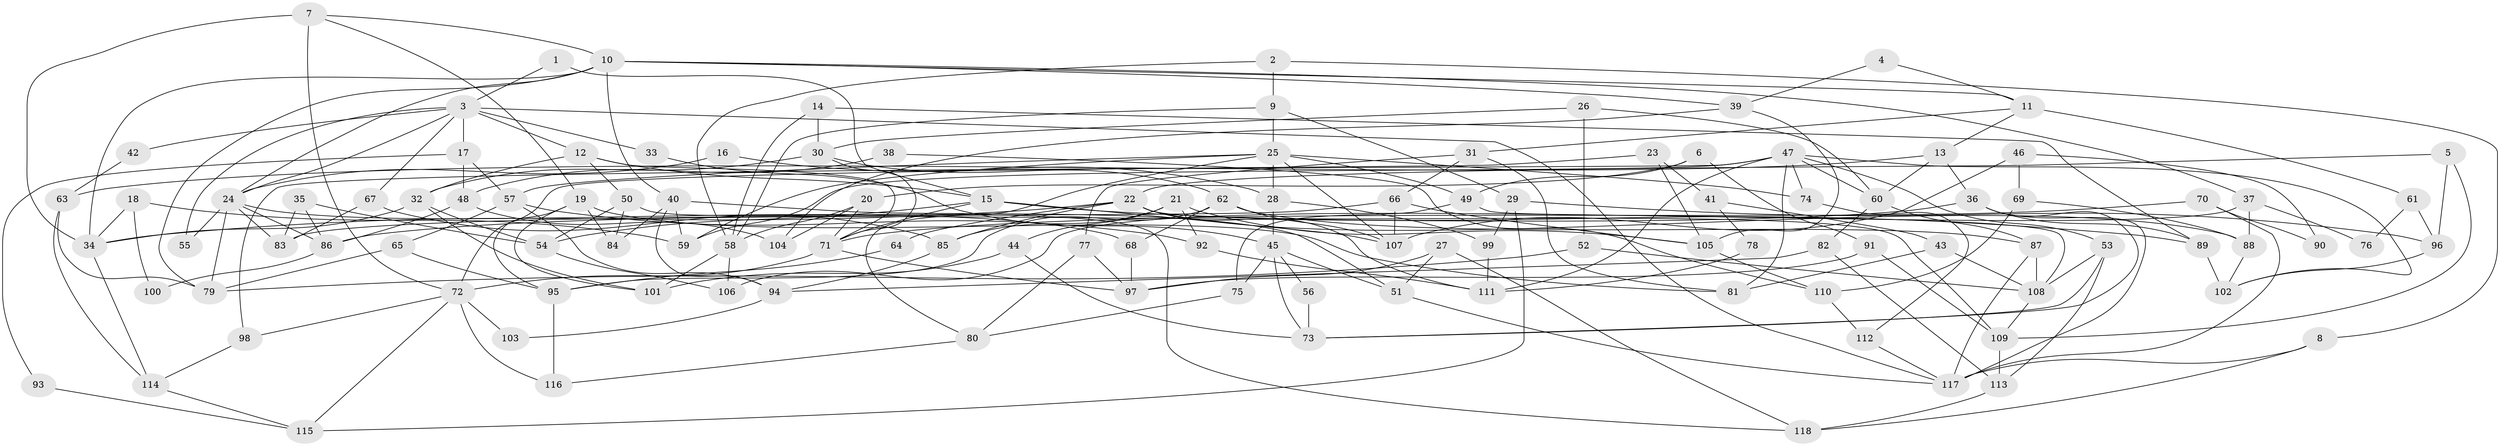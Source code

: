 // Generated by graph-tools (version 1.1) at 2025/51/03/09/25 04:51:32]
// undirected, 118 vertices, 236 edges
graph export_dot {
graph [start="1"]
  node [color=gray90,style=filled];
  1;
  2;
  3;
  4;
  5;
  6;
  7;
  8;
  9;
  10;
  11;
  12;
  13;
  14;
  15;
  16;
  17;
  18;
  19;
  20;
  21;
  22;
  23;
  24;
  25;
  26;
  27;
  28;
  29;
  30;
  31;
  32;
  33;
  34;
  35;
  36;
  37;
  38;
  39;
  40;
  41;
  42;
  43;
  44;
  45;
  46;
  47;
  48;
  49;
  50;
  51;
  52;
  53;
  54;
  55;
  56;
  57;
  58;
  59;
  60;
  61;
  62;
  63;
  64;
  65;
  66;
  67;
  68;
  69;
  70;
  71;
  72;
  73;
  74;
  75;
  76;
  77;
  78;
  79;
  80;
  81;
  82;
  83;
  84;
  85;
  86;
  87;
  88;
  89;
  90;
  91;
  92;
  93;
  94;
  95;
  96;
  97;
  98;
  99;
  100;
  101;
  102;
  103;
  104;
  105;
  106;
  107;
  108;
  109;
  110;
  111;
  112;
  113;
  114;
  115;
  116;
  117;
  118;
  1 -- 3;
  1 -- 15;
  2 -- 58;
  2 -- 9;
  2 -- 8;
  3 -- 67;
  3 -- 12;
  3 -- 17;
  3 -- 24;
  3 -- 33;
  3 -- 42;
  3 -- 55;
  3 -- 117;
  4 -- 39;
  4 -- 11;
  5 -- 22;
  5 -- 96;
  5 -- 109;
  6 -- 20;
  6 -- 91;
  6 -- 49;
  7 -- 34;
  7 -- 19;
  7 -- 10;
  7 -- 72;
  8 -- 118;
  8 -- 117;
  9 -- 58;
  9 -- 25;
  9 -- 29;
  10 -- 24;
  10 -- 11;
  10 -- 34;
  10 -- 37;
  10 -- 39;
  10 -- 40;
  10 -- 79;
  11 -- 31;
  11 -- 13;
  11 -- 61;
  12 -- 71;
  12 -- 32;
  12 -- 15;
  12 -- 50;
  13 -- 60;
  13 -- 36;
  13 -- 63;
  14 -- 30;
  14 -- 89;
  14 -- 58;
  15 -- 89;
  15 -- 54;
  15 -- 71;
  15 -- 107;
  16 -- 24;
  16 -- 28;
  17 -- 57;
  17 -- 48;
  17 -- 93;
  18 -- 59;
  18 -- 34;
  18 -- 100;
  19 -- 95;
  19 -- 101;
  19 -- 81;
  19 -- 84;
  20 -- 58;
  20 -- 71;
  20 -- 104;
  21 -- 105;
  21 -- 92;
  21 -- 44;
  21 -- 85;
  22 -- 85;
  22 -- 34;
  22 -- 64;
  22 -- 88;
  22 -- 109;
  22 -- 111;
  23 -- 72;
  23 -- 105;
  23 -- 41;
  24 -- 79;
  24 -- 55;
  24 -- 68;
  24 -- 83;
  24 -- 86;
  25 -- 49;
  25 -- 57;
  25 -- 28;
  25 -- 59;
  25 -- 74;
  25 -- 80;
  25 -- 107;
  26 -- 52;
  26 -- 30;
  26 -- 60;
  27 -- 118;
  27 -- 97;
  27 -- 51;
  28 -- 45;
  28 -- 99;
  29 -- 99;
  29 -- 96;
  29 -- 115;
  30 -- 62;
  30 -- 71;
  30 -- 32;
  31 -- 66;
  31 -- 81;
  31 -- 77;
  32 -- 54;
  32 -- 34;
  32 -- 101;
  33 -- 45;
  34 -- 114;
  35 -- 54;
  35 -- 86;
  35 -- 83;
  36 -- 117;
  36 -- 73;
  36 -- 86;
  36 -- 89;
  37 -- 106;
  37 -- 76;
  37 -- 88;
  38 -- 48;
  38 -- 110;
  39 -- 104;
  39 -- 105;
  40 -- 51;
  40 -- 59;
  40 -- 84;
  40 -- 94;
  41 -- 43;
  41 -- 78;
  42 -- 63;
  43 -- 81;
  43 -- 108;
  44 -- 73;
  44 -- 101;
  45 -- 51;
  45 -- 75;
  45 -- 56;
  45 -- 73;
  46 -- 107;
  46 -- 69;
  46 -- 90;
  47 -- 59;
  47 -- 60;
  47 -- 53;
  47 -- 74;
  47 -- 81;
  47 -- 98;
  47 -- 102;
  47 -- 111;
  48 -- 86;
  48 -- 104;
  49 -- 108;
  49 -- 75;
  50 -- 84;
  50 -- 54;
  50 -- 118;
  51 -- 117;
  52 -- 79;
  52 -- 108;
  53 -- 73;
  53 -- 108;
  53 -- 113;
  54 -- 106;
  56 -- 73;
  57 -- 94;
  57 -- 65;
  57 -- 92;
  58 -- 101;
  58 -- 106;
  60 -- 87;
  60 -- 82;
  61 -- 96;
  61 -- 76;
  62 -- 107;
  62 -- 87;
  62 -- 68;
  62 -- 95;
  63 -- 114;
  63 -- 79;
  64 -- 95;
  65 -- 79;
  65 -- 95;
  66 -- 107;
  66 -- 83;
  66 -- 105;
  67 -- 85;
  67 -- 83;
  68 -- 97;
  69 -- 88;
  69 -- 110;
  70 -- 117;
  70 -- 71;
  70 -- 90;
  71 -- 72;
  71 -- 97;
  72 -- 115;
  72 -- 98;
  72 -- 103;
  72 -- 116;
  74 -- 112;
  75 -- 80;
  77 -- 97;
  77 -- 80;
  78 -- 111;
  80 -- 116;
  82 -- 113;
  82 -- 94;
  85 -- 94;
  86 -- 100;
  87 -- 117;
  87 -- 108;
  88 -- 102;
  89 -- 102;
  91 -- 109;
  91 -- 97;
  92 -- 111;
  93 -- 115;
  94 -- 103;
  95 -- 116;
  96 -- 102;
  98 -- 114;
  99 -- 111;
  105 -- 110;
  108 -- 109;
  109 -- 113;
  110 -- 112;
  112 -- 117;
  113 -- 118;
  114 -- 115;
}
